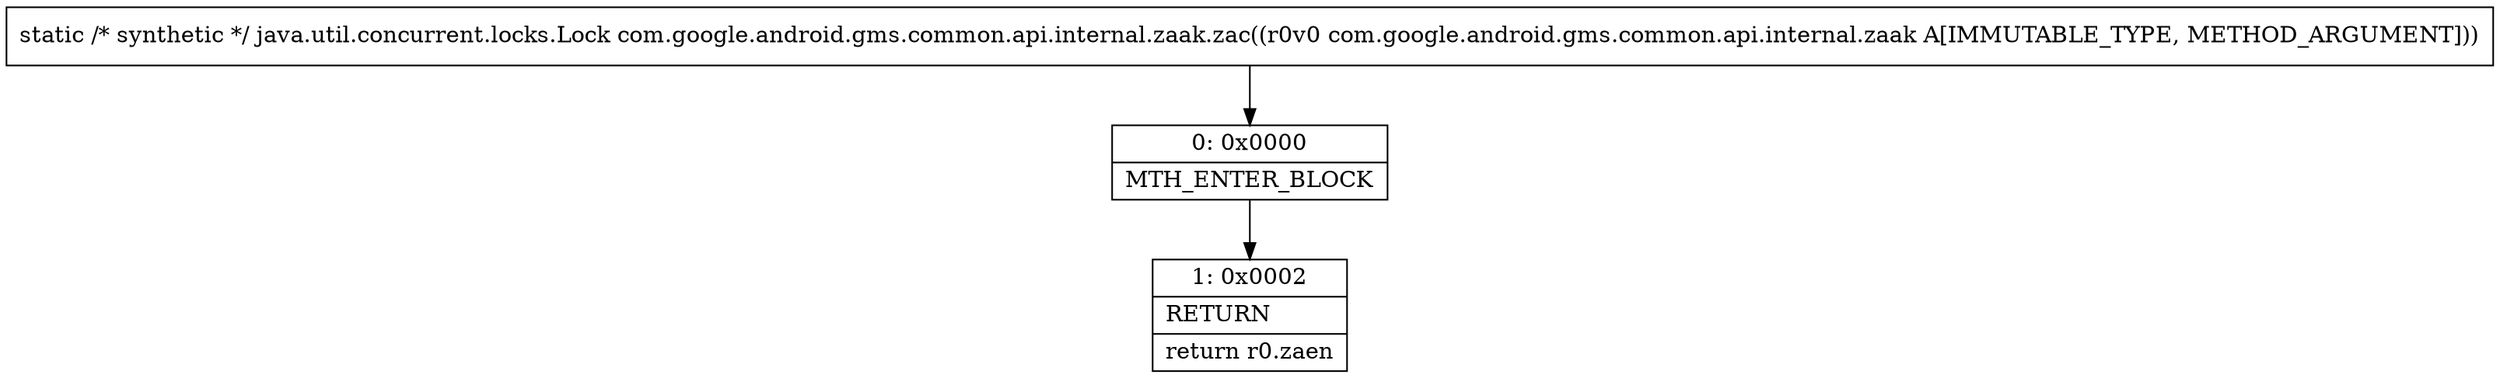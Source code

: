 digraph "CFG forcom.google.android.gms.common.api.internal.zaak.zac(Lcom\/google\/android\/gms\/common\/api\/internal\/zaak;)Ljava\/util\/concurrent\/locks\/Lock;" {
Node_0 [shape=record,label="{0\:\ 0x0000|MTH_ENTER_BLOCK\l}"];
Node_1 [shape=record,label="{1\:\ 0x0002|RETURN\l|return r0.zaen\l}"];
MethodNode[shape=record,label="{static \/* synthetic *\/ java.util.concurrent.locks.Lock com.google.android.gms.common.api.internal.zaak.zac((r0v0 com.google.android.gms.common.api.internal.zaak A[IMMUTABLE_TYPE, METHOD_ARGUMENT])) }"];
MethodNode -> Node_0;
Node_0 -> Node_1;
}

